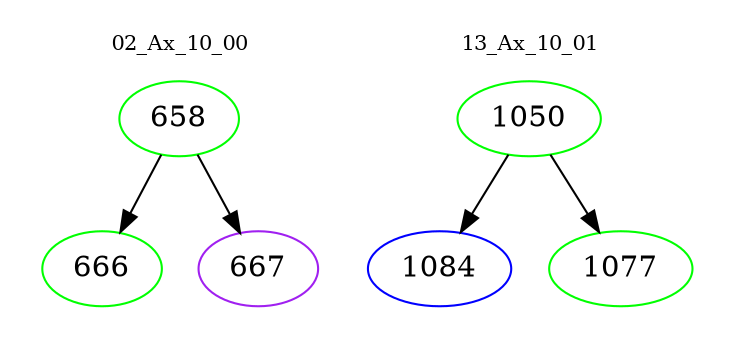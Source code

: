 digraph{
subgraph cluster_0 {
color = white
label = "02_Ax_10_00";
fontsize=10;
T0_658 [label="658", color="green"]
T0_658 -> T0_666 [color="black"]
T0_666 [label="666", color="green"]
T0_658 -> T0_667 [color="black"]
T0_667 [label="667", color="purple"]
}
subgraph cluster_1 {
color = white
label = "13_Ax_10_01";
fontsize=10;
T1_1050 [label="1050", color="green"]
T1_1050 -> T1_1084 [color="black"]
T1_1084 [label="1084", color="blue"]
T1_1050 -> T1_1077 [color="black"]
T1_1077 [label="1077", color="green"]
}
}
